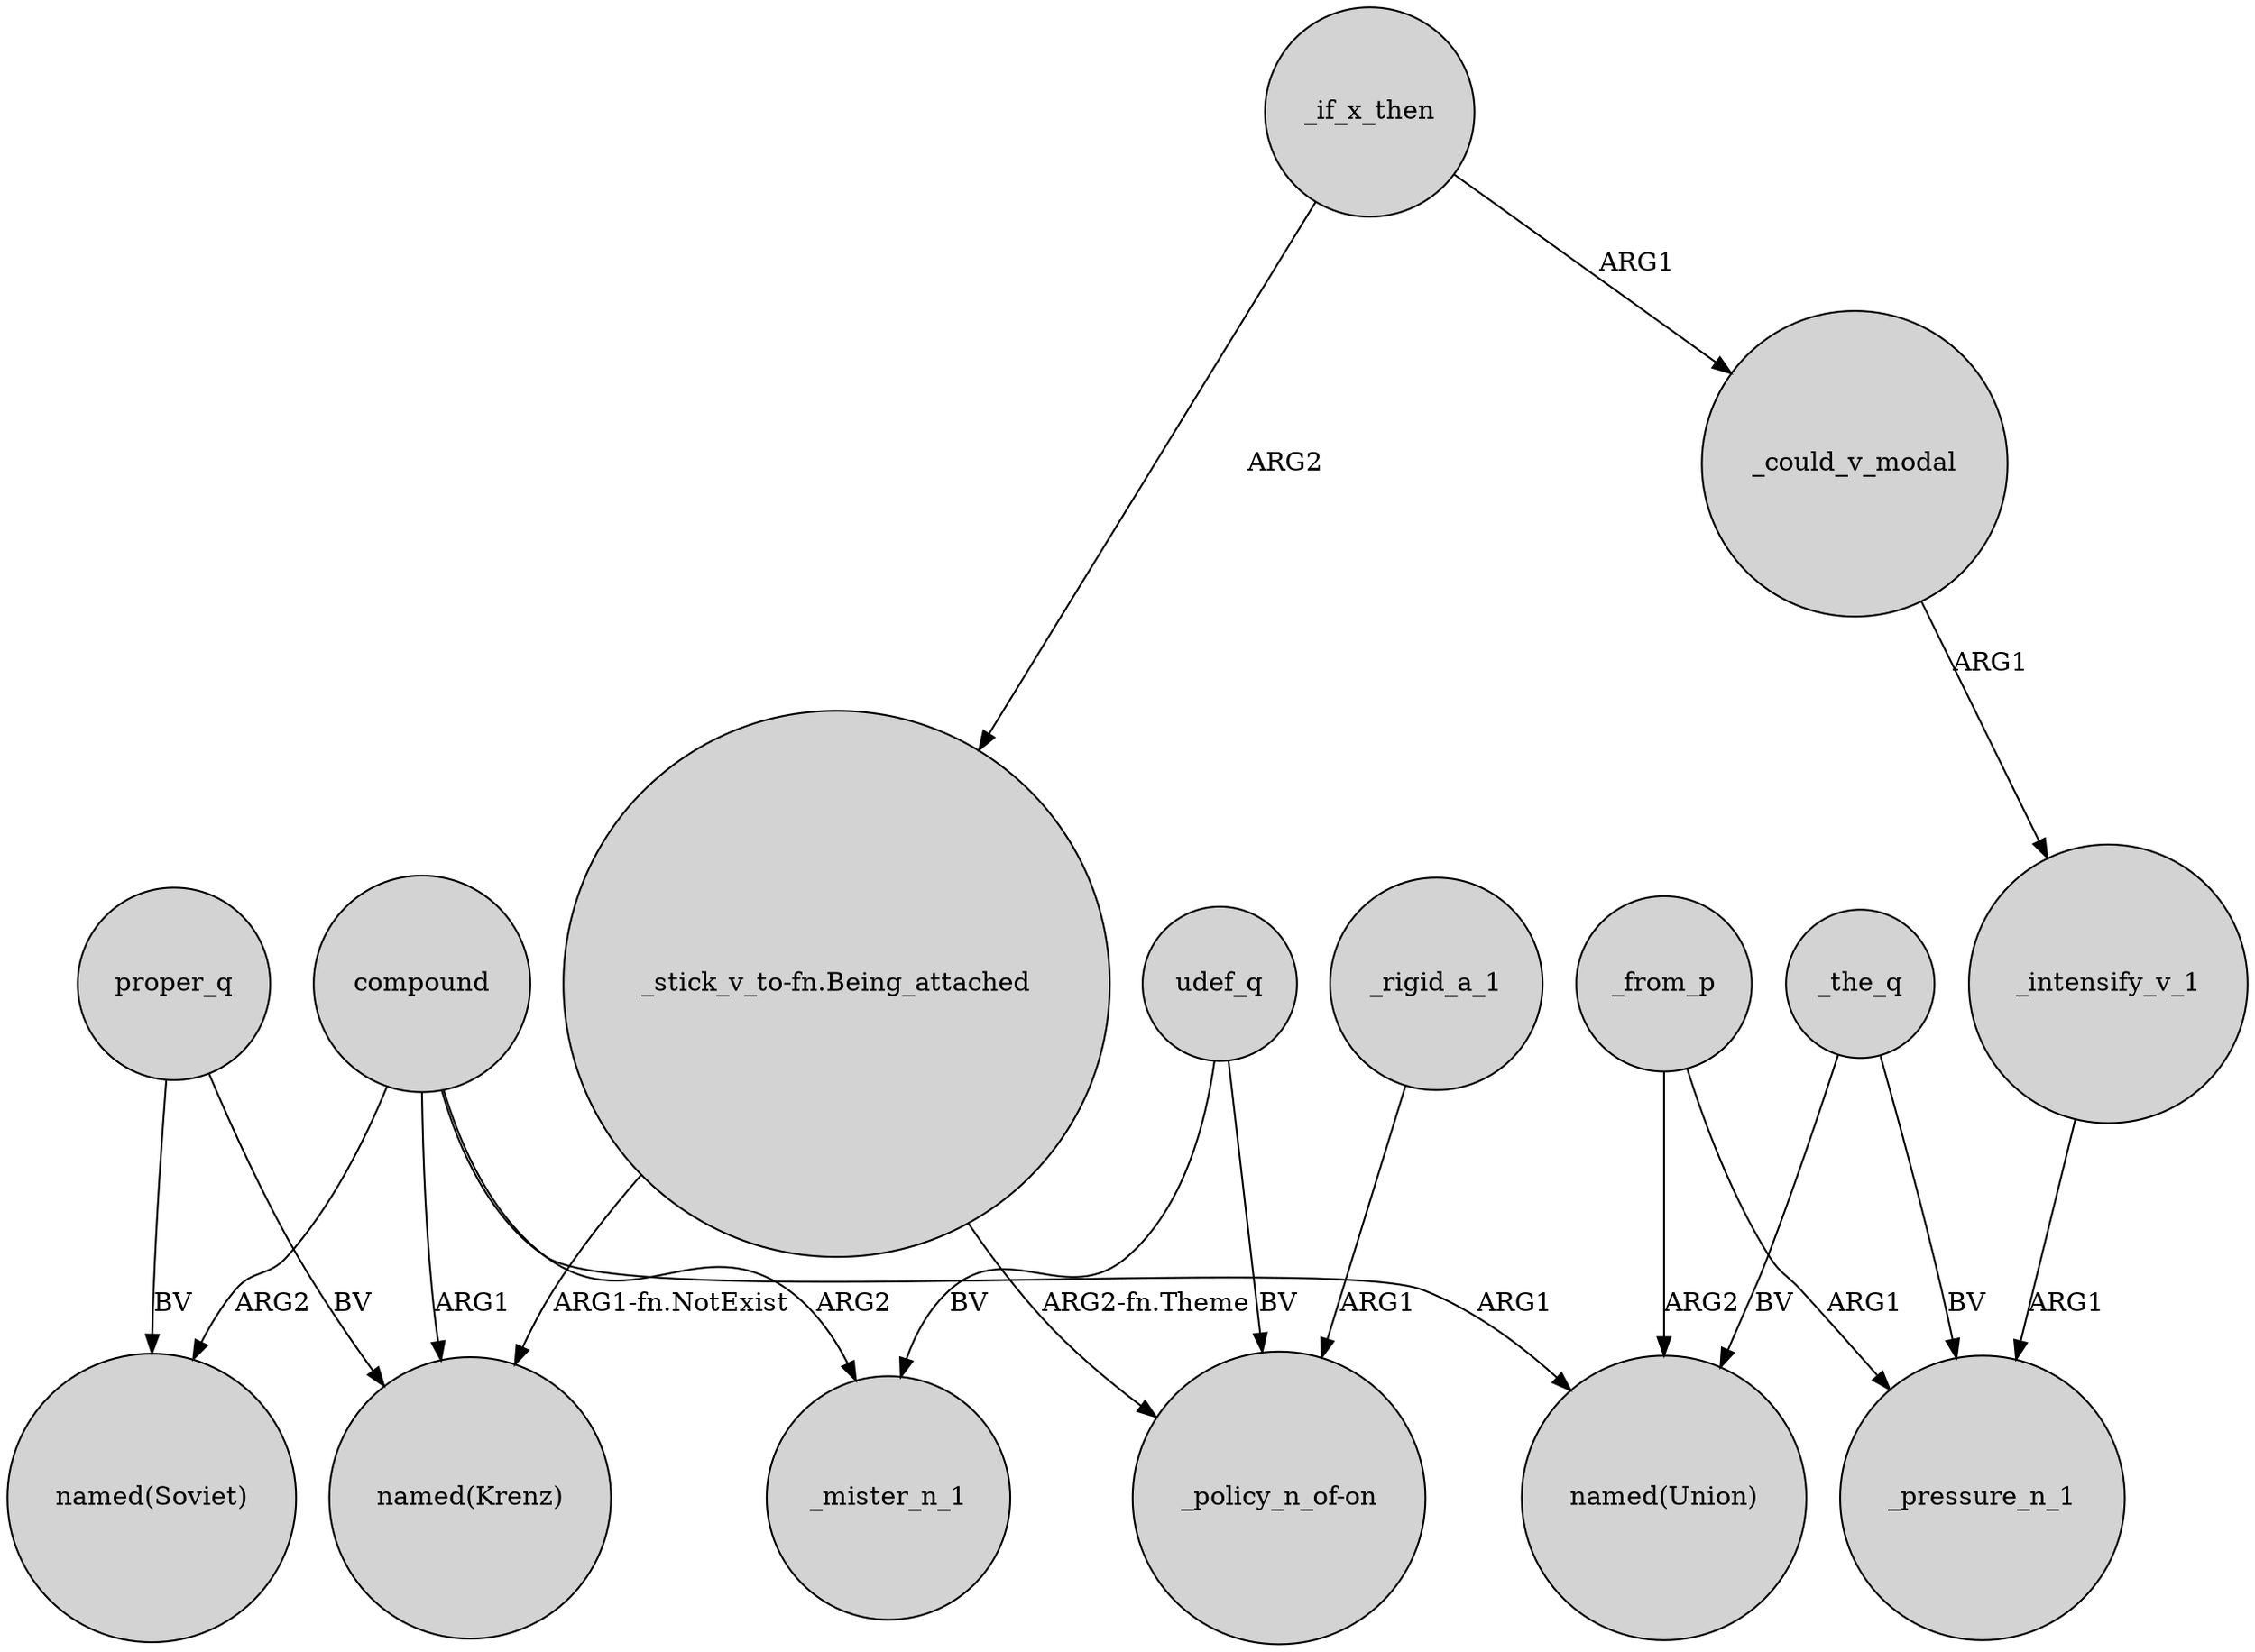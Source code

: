 digraph {
	node [shape=circle style=filled]
	"_stick_v_to-fn.Being_attached" -> "named(Krenz)" [label="ARG1-fn.NotExist"]
	_rigid_a_1 -> "_policy_n_of-on" [label=ARG1]
	_from_p -> _pressure_n_1 [label=ARG1]
	_could_v_modal -> _intensify_v_1 [label=ARG1]
	compound -> _mister_n_1 [label=ARG2]
	proper_q -> "named(Krenz)" [label=BV]
	udef_q -> _mister_n_1 [label=BV]
	_the_q -> _pressure_n_1 [label=BV]
	_if_x_then -> _could_v_modal [label=ARG1]
	udef_q -> "_policy_n_of-on" [label=BV]
	proper_q -> "named(Soviet)" [label=BV]
	_from_p -> "named(Union)" [label=ARG2]
	_the_q -> "named(Union)" [label=BV]
	_intensify_v_1 -> _pressure_n_1 [label=ARG1]
	compound -> "named(Union)" [label=ARG1]
	compound -> "named(Soviet)" [label=ARG2]
	_if_x_then -> "_stick_v_to-fn.Being_attached" [label=ARG2]
	"_stick_v_to-fn.Being_attached" -> "_policy_n_of-on" [label="ARG2-fn.Theme"]
	compound -> "named(Krenz)" [label=ARG1]
}
